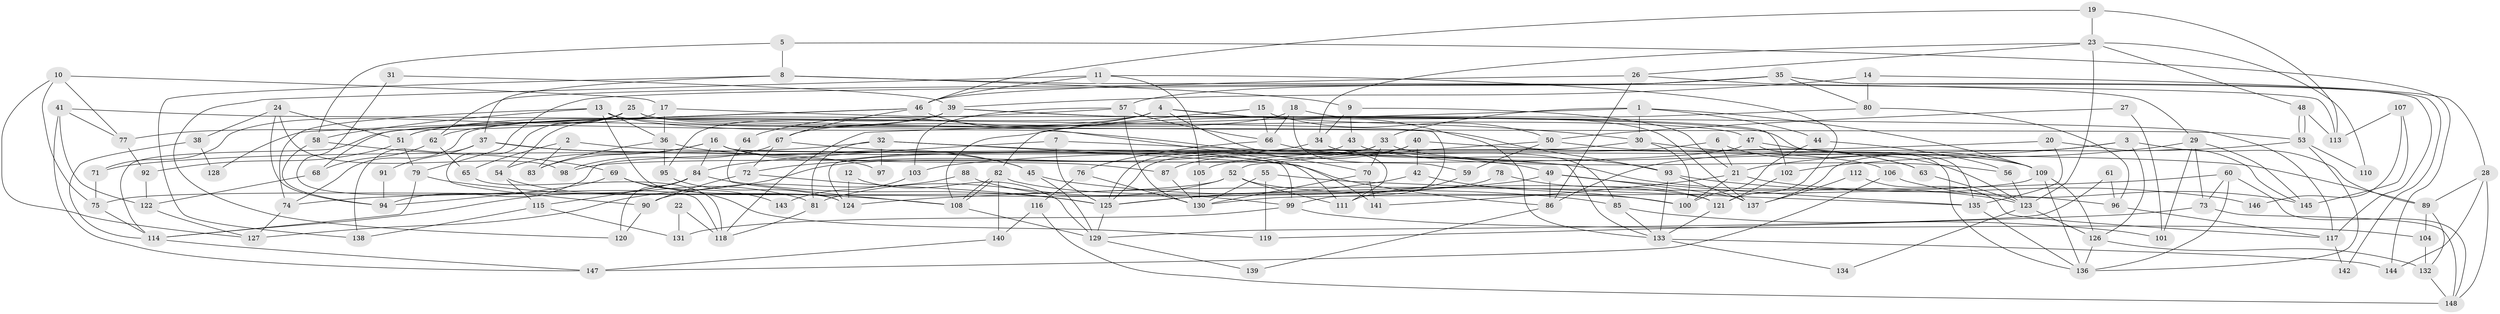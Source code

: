 // Generated by graph-tools (version 1.1) at 2025/11/02/27/25 16:11:18]
// undirected, 148 vertices, 296 edges
graph export_dot {
graph [start="1"]
  node [color=gray90,style=filled];
  1;
  2;
  3;
  4;
  5;
  6;
  7;
  8;
  9;
  10;
  11;
  12;
  13;
  14;
  15;
  16;
  17;
  18;
  19;
  20;
  21;
  22;
  23;
  24;
  25;
  26;
  27;
  28;
  29;
  30;
  31;
  32;
  33;
  34;
  35;
  36;
  37;
  38;
  39;
  40;
  41;
  42;
  43;
  44;
  45;
  46;
  47;
  48;
  49;
  50;
  51;
  52;
  53;
  54;
  55;
  56;
  57;
  58;
  59;
  60;
  61;
  62;
  63;
  64;
  65;
  66;
  67;
  68;
  69;
  70;
  71;
  72;
  73;
  74;
  75;
  76;
  77;
  78;
  79;
  80;
  81;
  82;
  83;
  84;
  85;
  86;
  87;
  88;
  89;
  90;
  91;
  92;
  93;
  94;
  95;
  96;
  97;
  98;
  99;
  100;
  101;
  102;
  103;
  104;
  105;
  106;
  107;
  108;
  109;
  110;
  111;
  112;
  113;
  114;
  115;
  116;
  117;
  118;
  119;
  120;
  121;
  122;
  123;
  124;
  125;
  126;
  127;
  128;
  129;
  130;
  131;
  132;
  133;
  134;
  135;
  136;
  137;
  138;
  139;
  140;
  141;
  142;
  143;
  144;
  145;
  146;
  147;
  148;
  1 -- 30;
  1 -- 33;
  1 -- 44;
  1 -- 109;
  1 -- 118;
  2 -- 89;
  2 -- 65;
  2 -- 83;
  3 -- 89;
  3 -- 126;
  3 -- 21;
  3 -- 137;
  4 -- 51;
  4 -- 111;
  4 -- 30;
  4 -- 64;
  4 -- 74;
  4 -- 133;
  5 -- 8;
  5 -- 58;
  5 -- 144;
  6 -- 21;
  6 -- 123;
  6 -- 105;
  7 -- 125;
  7 -- 84;
  7 -- 133;
  8 -- 37;
  8 -- 9;
  8 -- 113;
  8 -- 138;
  9 -- 43;
  9 -- 21;
  9 -- 34;
  10 -- 127;
  10 -- 75;
  10 -- 17;
  10 -- 77;
  11 -- 121;
  11 -- 105;
  11 -- 46;
  11 -- 120;
  12 -- 124;
  12 -- 129;
  13 -- 74;
  13 -- 70;
  13 -- 36;
  13 -- 58;
  13 -- 93;
  13 -- 124;
  14 -- 28;
  14 -- 80;
  14 -- 39;
  15 -- 50;
  15 -- 66;
  15 -- 82;
  16 -- 83;
  16 -- 84;
  16 -- 45;
  16 -- 54;
  16 -- 87;
  16 -- 99;
  17 -- 36;
  17 -- 71;
  17 -- 135;
  18 -- 67;
  18 -- 137;
  18 -- 59;
  18 -- 66;
  19 -- 46;
  19 -- 23;
  19 -- 113;
  20 -- 145;
  20 -- 135;
  20 -- 103;
  21 -- 100;
  21 -- 141;
  21 -- 146;
  22 -- 118;
  22 -- 131;
  23 -- 48;
  23 -- 34;
  23 -- 26;
  23 -- 110;
  23 -- 123;
  24 -- 98;
  24 -- 51;
  24 -- 38;
  24 -- 94;
  25 -- 47;
  25 -- 53;
  25 -- 54;
  25 -- 77;
  25 -- 90;
  26 -- 46;
  26 -- 29;
  26 -- 86;
  27 -- 50;
  27 -- 101;
  28 -- 144;
  28 -- 148;
  28 -- 89;
  29 -- 102;
  29 -- 73;
  29 -- 101;
  29 -- 145;
  30 -- 100;
  30 -- 63;
  30 -- 94;
  31 -- 39;
  31 -- 118;
  32 -- 81;
  32 -- 49;
  32 -- 71;
  32 -- 97;
  32 -- 141;
  33 -- 70;
  33 -- 109;
  33 -- 125;
  33 -- 127;
  34 -- 85;
  34 -- 72;
  35 -- 57;
  35 -- 79;
  35 -- 62;
  35 -- 80;
  35 -- 117;
  35 -- 142;
  36 -- 45;
  36 -- 83;
  36 -- 95;
  37 -- 123;
  37 -- 138;
  37 -- 91;
  37 -- 97;
  38 -- 114;
  38 -- 128;
  39 -- 51;
  39 -- 95;
  39 -- 102;
  39 -- 114;
  39 -- 117;
  40 -- 87;
  40 -- 125;
  40 -- 42;
  40 -- 106;
  41 -- 77;
  41 -- 122;
  41 -- 99;
  41 -- 147;
  42 -- 125;
  42 -- 100;
  43 -- 56;
  43 -- 124;
  44 -- 100;
  44 -- 56;
  45 -- 129;
  45 -- 85;
  46 -- 67;
  46 -- 68;
  46 -- 111;
  46 -- 128;
  47 -- 109;
  47 -- 136;
  47 -- 98;
  48 -- 53;
  48 -- 53;
  48 -- 113;
  49 -- 137;
  49 -- 135;
  49 -- 74;
  49 -- 86;
  50 -- 59;
  50 -- 63;
  50 -- 52;
  51 -- 79;
  51 -- 92;
  52 -- 75;
  52 -- 81;
  52 -- 100;
  52 -- 111;
  53 -- 86;
  53 -- 110;
  53 -- 136;
  54 -- 81;
  54 -- 115;
  55 -- 119;
  55 -- 135;
  55 -- 130;
  56 -- 123;
  57 -- 66;
  57 -- 130;
  57 -- 62;
  57 -- 103;
  58 -- 94;
  58 -- 69;
  59 -- 111;
  60 -- 124;
  60 -- 148;
  60 -- 73;
  60 -- 136;
  61 -- 129;
  61 -- 96;
  62 -- 65;
  62 -- 68;
  63 -- 123;
  64 -- 108;
  65 -- 118;
  66 -- 93;
  66 -- 76;
  67 -- 72;
  67 -- 86;
  67 -- 98;
  68 -- 122;
  69 -- 94;
  69 -- 119;
  69 -- 143;
  70 -- 141;
  70 -- 130;
  71 -- 75;
  72 -- 90;
  72 -- 125;
  73 -- 119;
  73 -- 148;
  74 -- 127;
  75 -- 114;
  76 -- 130;
  76 -- 116;
  77 -- 92;
  78 -- 125;
  78 -- 121;
  79 -- 114;
  79 -- 108;
  80 -- 96;
  80 -- 108;
  81 -- 118;
  82 -- 108;
  82 -- 108;
  82 -- 121;
  82 -- 140;
  84 -- 114;
  84 -- 125;
  84 -- 115;
  84 -- 120;
  85 -- 133;
  85 -- 101;
  86 -- 139;
  87 -- 130;
  88 -- 90;
  88 -- 99;
  89 -- 132;
  89 -- 104;
  90 -- 120;
  91 -- 94;
  92 -- 122;
  93 -- 133;
  93 -- 96;
  93 -- 137;
  95 -- 124;
  96 -- 117;
  99 -- 104;
  99 -- 131;
  102 -- 121;
  103 -- 143;
  104 -- 132;
  105 -- 130;
  106 -- 147;
  106 -- 145;
  107 -- 113;
  107 -- 145;
  107 -- 146;
  108 -- 129;
  109 -- 136;
  109 -- 126;
  109 -- 130;
  112 -- 137;
  112 -- 117;
  114 -- 147;
  115 -- 131;
  115 -- 138;
  116 -- 148;
  116 -- 140;
  117 -- 142;
  121 -- 133;
  122 -- 127;
  123 -- 126;
  123 -- 134;
  125 -- 129;
  126 -- 136;
  126 -- 132;
  129 -- 139;
  132 -- 148;
  133 -- 134;
  133 -- 144;
  135 -- 136;
  140 -- 147;
}
